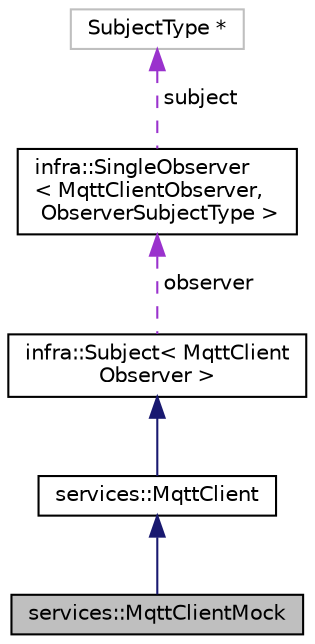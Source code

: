 digraph "services::MqttClientMock"
{
 // INTERACTIVE_SVG=YES
  edge [fontname="Helvetica",fontsize="10",labelfontname="Helvetica",labelfontsize="10"];
  node [fontname="Helvetica",fontsize="10",shape=record];
  Node3 [label="services::MqttClientMock",height=0.2,width=0.4,color="black", fillcolor="grey75", style="filled", fontcolor="black"];
  Node4 -> Node3 [dir="back",color="midnightblue",fontsize="10",style="solid",fontname="Helvetica"];
  Node4 [label="services::MqttClient",height=0.2,width=0.4,color="black", fillcolor="white", style="filled",URL="$dd/d6c/classservices_1_1_mqtt_client.html"];
  Node5 -> Node4 [dir="back",color="midnightblue",fontsize="10",style="solid",fontname="Helvetica"];
  Node5 [label="infra::Subject\< MqttClient\lObserver \>",height=0.2,width=0.4,color="black", fillcolor="white", style="filled",URL="$d1/db2/classinfra_1_1_subject.html"];
  Node6 -> Node5 [dir="back",color="darkorchid3",fontsize="10",style="dashed",label=" observer" ,fontname="Helvetica"];
  Node6 [label="infra::SingleObserver\l\< MqttClientObserver,\l ObserverSubjectType \>",height=0.2,width=0.4,color="black", fillcolor="white", style="filled",URL="$dc/d4c/classinfra_1_1_single_observer.html"];
  Node7 -> Node6 [dir="back",color="darkorchid3",fontsize="10",style="dashed",label=" subject" ,fontname="Helvetica"];
  Node7 [label="SubjectType *",height=0.2,width=0.4,color="grey75", fillcolor="white", style="filled"];
}
